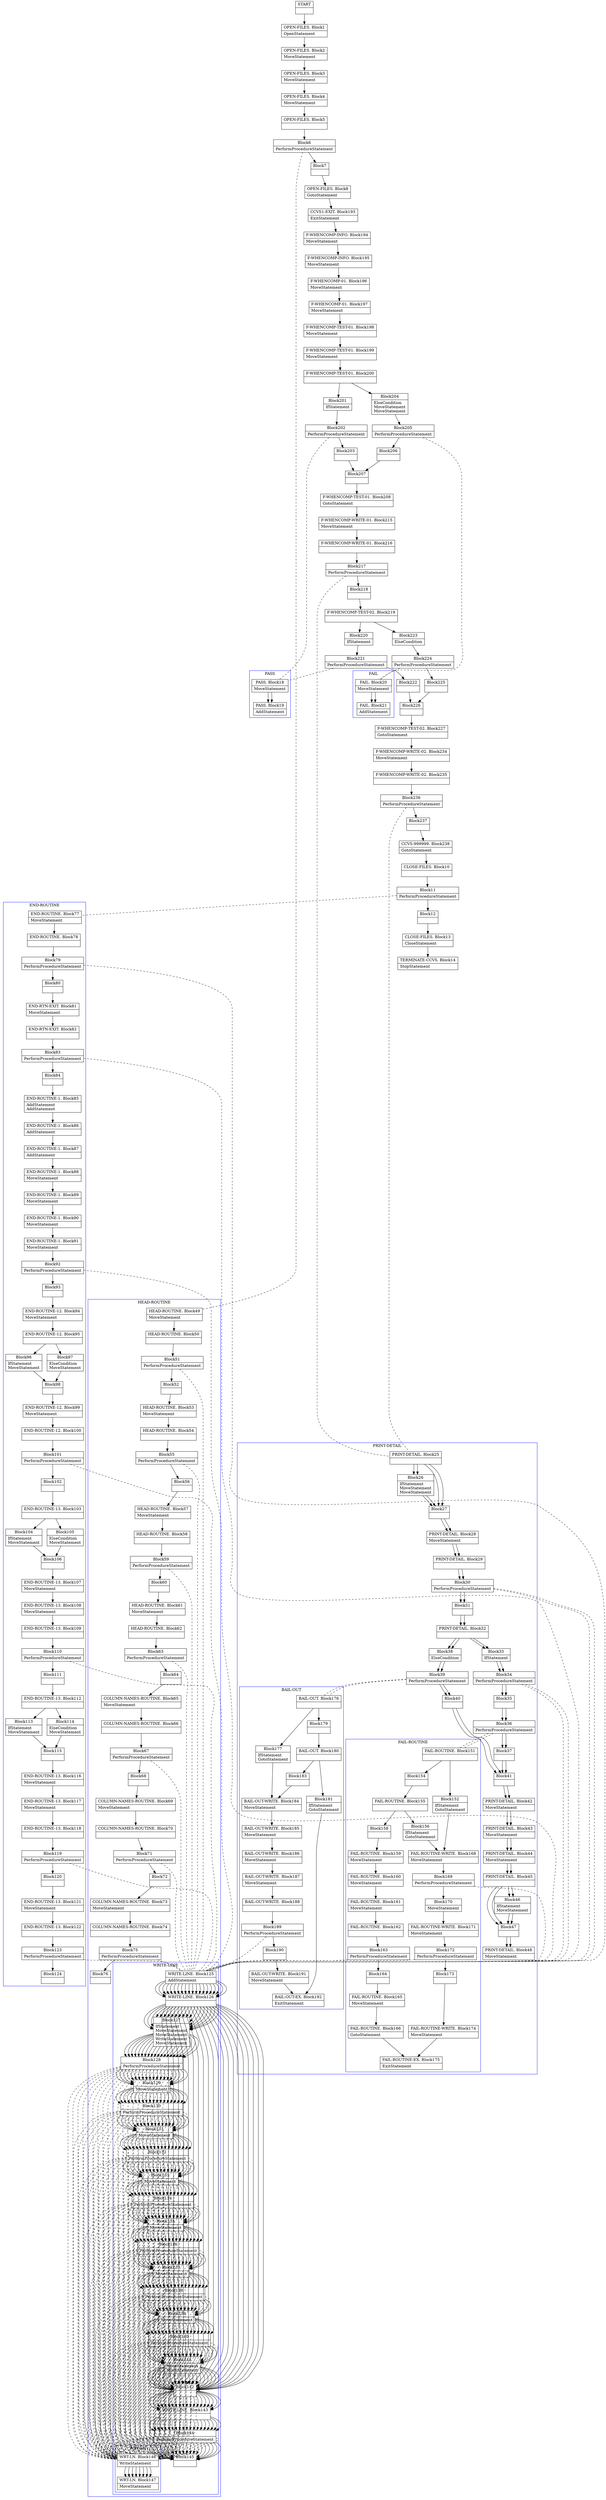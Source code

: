 digraph Cfg {
compound=true;
node [
shape = "record"
]

edge [
arrowtail = "empty"
]
Block0 [
label = "{START|}"
]
Block1 [
label = "{OPEN-FILES. Block1|OpenStatement\l}"
]
Block2 [
label = "{OPEN-FILES. Block2|MoveStatement\l}"
]
Block3 [
label = "{OPEN-FILES. Block3|MoveStatement\l}"
]
Block4 [
label = "{OPEN-FILES. Block4|MoveStatement\l}"
]
Block5 [
label = "{OPEN-FILES. Block5|}"
]
Block6 [
label = "{Block6|PerformProcedureStatement\l}"
]
subgraph cluster_1{
color = blue;
label = "HEAD-ROUTINE";
Block49 [
label = "{HEAD-ROUTINE. Block49|MoveStatement\l}"
]
Block50 [
label = "{HEAD-ROUTINE. Block50|}"
]
Block51 [
label = "{Block51|PerformProcedureStatement\l}"
]
subgraph cluster_7{
color = blue;
label = "WRITE-LINE";
Block125 [
label = "{WRITE-LINE. Block125|AddStatement\l}"
]
Block126 [
label = "{WRITE-LINE. Block126|}"
]
Block127 [
label = "{Block127|IfStatement\lMoveStatement\lMoveStatement\lWriteStatement\lMoveStatement\l}"
]
Block128 [
label = "{Block128|PerformProcedureStatement\l}"
]
subgraph cluster_21{
color = blue;
label = "WRT-LN";
Block146 [
label = "{WRT-LN. Block146|WriteStatement\l}"
]
Block147 [
label = "{WRT-LN. Block147|MoveStatement\l}"
]
Block146 -> Block147

}
Block128 -> Block146 [style=dashed, arrowhead=none]

Block129 [
label = "{Block129|MoveStatement\l}"
]
Block130 [
label = "{Block130|PerformProcedureStatement\l}"
]
subgraph cluster_22{
color = blue;
label = "WRT-LN";
Block146 [
label = "{WRT-LN. Block146|WriteStatement\l}"
]
Block147 [
label = "{WRT-LN. Block147|MoveStatement\l}"
]
Block146 -> Block147

}
Block130 -> Block146 [style=dashed, arrowhead=none]

Block131 [
label = "{Block131|MoveStatement\l}"
]
Block132 [
label = "{Block132|PerformProcedureStatement\l}"
]
subgraph cluster_23{
color = blue;
label = "WRT-LN";
Block146 [
label = "{WRT-LN. Block146|WriteStatement\l}"
]
Block147 [
label = "{WRT-LN. Block147|MoveStatement\l}"
]
Block146 -> Block147

}
Block132 -> Block146 [style=dashed, arrowhead=none]

Block133 [
label = "{Block133|MoveStatement\l}"
]
Block134 [
label = "{Block134|PerformProcedureStatement\l}"
]
subgraph cluster_24{
color = blue;
label = "WRT-LN";
Block146 [
label = "{WRT-LN. Block146|WriteStatement\l}"
]
Block147 [
label = "{WRT-LN. Block147|MoveStatement\l}"
]
Block146 -> Block147

}
Block134 -> Block146 [style=dashed, arrowhead=none]

Block135 [
label = "{Block135|MoveStatement\l}"
]
Block136 [
label = "{Block136|PerformProcedureStatement\l}"
]
subgraph cluster_25{
color = blue;
label = "WRT-LN";
Block146 [
label = "{WRT-LN. Block146|WriteStatement\l}"
]
Block147 [
label = "{WRT-LN. Block147|MoveStatement\l}"
]
Block146 -> Block147

}
Block136 -> Block146 [style=dashed, arrowhead=none]

Block137 [
label = "{Block137|MoveStatement\l}"
]
Block138 [
label = "{Block138|PerformProcedureStatement\l}"
]
subgraph cluster_26{
color = blue;
label = "WRT-LN";
Block146 [
label = "{WRT-LN. Block146|WriteStatement\l}"
]
Block147 [
label = "{WRT-LN. Block147|MoveStatement\l}"
]
Block146 -> Block147

}
Block138 -> Block146 [style=dashed, arrowhead=none]

Block139 [
label = "{Block139|MoveStatement\l}"
]
Block140 [
label = "{Block140|PerformProcedureStatement\l}"
]
subgraph cluster_27{
color = blue;
label = "WRT-LN";
Block146 [
label = "{WRT-LN. Block146|WriteStatement\l}"
]
Block147 [
label = "{WRT-LN. Block147|MoveStatement\l}"
]
Block146 -> Block147

}
Block140 -> Block146 [style=dashed, arrowhead=none]

Block141 [
label = "{Block141|MoveStatement\lMoveStatement\l}"
]
Block142 [
label = "{Block142|}"
]
Block143 [
label = "{WRITE-LINE. Block143|}"
]
Block144 [
label = "{Block144|PerformProcedureStatement\l}"
]
subgraph cluster_28{
color = blue;
label = "WRT-LN";
Block146 [
label = "{WRT-LN. Block146|WriteStatement\l}"
]
Block147 [
label = "{WRT-LN. Block147|MoveStatement\l}"
]
Block146 -> Block147

}
Block144 -> Block146 [style=dashed, arrowhead=none]

Block145 [
label = "{Block145|}"
]
Block125 -> Block126
Block126 -> Block127
Block126 -> Block142
Block127 -> Block128
Block128 -> Block129
Block129 -> Block130
Block130 -> Block131
Block131 -> Block132
Block132 -> Block133
Block133 -> Block134
Block134 -> Block135
Block135 -> Block136
Block136 -> Block137
Block137 -> Block138
Block138 -> Block139
Block139 -> Block140
Block140 -> Block141
Block141 -> Block142
Block142 -> Block143
Block143 -> Block144
Block144 -> Block145

}
Block51 -> Block125 [style=dashed, arrowhead=none]

Block52 [
label = "{Block52|}"
]
Block53 [
label = "{HEAD-ROUTINE. Block53|MoveStatement\l}"
]
Block54 [
label = "{HEAD-ROUTINE. Block54|}"
]
Block55 [
label = "{Block55|PerformProcedureStatement\l}"
]
subgraph cluster_8{
color = blue;
label = "WRITE-LINE";
Block125 [
label = "{WRITE-LINE. Block125|AddStatement\l}"
]
Block126 [
label = "{WRITE-LINE. Block126|}"
]
Block127 [
label = "{Block127|IfStatement\lMoveStatement\lMoveStatement\lWriteStatement\lMoveStatement\l}"
]
Block128 [
label = "{Block128|PerformProcedureStatement\l}"
]
Block128 -> Block146 [style=dashed, arrowhead=none]

Block129 [
label = "{Block129|MoveStatement\l}"
]
Block130 [
label = "{Block130|PerformProcedureStatement\l}"
]
Block130 -> Block146 [style=dashed, arrowhead=none]

Block131 [
label = "{Block131|MoveStatement\l}"
]
Block132 [
label = "{Block132|PerformProcedureStatement\l}"
]
Block132 -> Block146 [style=dashed, arrowhead=none]

Block133 [
label = "{Block133|MoveStatement\l}"
]
Block134 [
label = "{Block134|PerformProcedureStatement\l}"
]
Block134 -> Block146 [style=dashed, arrowhead=none]

Block135 [
label = "{Block135|MoveStatement\l}"
]
Block136 [
label = "{Block136|PerformProcedureStatement\l}"
]
Block136 -> Block146 [style=dashed, arrowhead=none]

Block137 [
label = "{Block137|MoveStatement\l}"
]
Block138 [
label = "{Block138|PerformProcedureStatement\l}"
]
Block138 -> Block146 [style=dashed, arrowhead=none]

Block139 [
label = "{Block139|MoveStatement\l}"
]
Block140 [
label = "{Block140|PerformProcedureStatement\l}"
]
Block140 -> Block146 [style=dashed, arrowhead=none]

Block141 [
label = "{Block141|MoveStatement\lMoveStatement\l}"
]
Block142 [
label = "{Block142|}"
]
Block143 [
label = "{WRITE-LINE. Block143|}"
]
Block144 [
label = "{Block144|PerformProcedureStatement\l}"
]
Block144 -> Block146 [style=dashed, arrowhead=none]

Block145 [
label = "{Block145|}"
]
Block125 -> Block126
Block126 -> Block127
Block126 -> Block142
Block127 -> Block128
Block128 -> Block129
Block129 -> Block130
Block130 -> Block131
Block131 -> Block132
Block132 -> Block133
Block133 -> Block134
Block134 -> Block135
Block135 -> Block136
Block136 -> Block137
Block137 -> Block138
Block138 -> Block139
Block139 -> Block140
Block140 -> Block141
Block141 -> Block142
Block142 -> Block143
Block143 -> Block144
Block144 -> Block145

}
Block55 -> Block125 [style=dashed, arrowhead=none]

Block56 [
label = "{Block56|}"
]
Block57 [
label = "{HEAD-ROUTINE. Block57|MoveStatement\l}"
]
Block58 [
label = "{HEAD-ROUTINE. Block58|}"
]
Block59 [
label = "{Block59|PerformProcedureStatement\l}"
]
subgraph cluster_9{
color = blue;
label = "WRITE-LINE";
Block125 [
label = "{WRITE-LINE. Block125|AddStatement\l}"
]
Block126 [
label = "{WRITE-LINE. Block126|}"
]
Block127 [
label = "{Block127|IfStatement\lMoveStatement\lMoveStatement\lWriteStatement\lMoveStatement\l}"
]
Block128 [
label = "{Block128|PerformProcedureStatement\l}"
]
Block128 -> Block146 [style=dashed, arrowhead=none]

Block129 [
label = "{Block129|MoveStatement\l}"
]
Block130 [
label = "{Block130|PerformProcedureStatement\l}"
]
Block130 -> Block146 [style=dashed, arrowhead=none]

Block131 [
label = "{Block131|MoveStatement\l}"
]
Block132 [
label = "{Block132|PerformProcedureStatement\l}"
]
Block132 -> Block146 [style=dashed, arrowhead=none]

Block133 [
label = "{Block133|MoveStatement\l}"
]
Block134 [
label = "{Block134|PerformProcedureStatement\l}"
]
Block134 -> Block146 [style=dashed, arrowhead=none]

Block135 [
label = "{Block135|MoveStatement\l}"
]
Block136 [
label = "{Block136|PerformProcedureStatement\l}"
]
Block136 -> Block146 [style=dashed, arrowhead=none]

Block137 [
label = "{Block137|MoveStatement\l}"
]
Block138 [
label = "{Block138|PerformProcedureStatement\l}"
]
Block138 -> Block146 [style=dashed, arrowhead=none]

Block139 [
label = "{Block139|MoveStatement\l}"
]
Block140 [
label = "{Block140|PerformProcedureStatement\l}"
]
Block140 -> Block146 [style=dashed, arrowhead=none]

Block141 [
label = "{Block141|MoveStatement\lMoveStatement\l}"
]
Block142 [
label = "{Block142|}"
]
Block143 [
label = "{WRITE-LINE. Block143|}"
]
Block144 [
label = "{Block144|PerformProcedureStatement\l}"
]
Block144 -> Block146 [style=dashed, arrowhead=none]

Block145 [
label = "{Block145|}"
]
Block125 -> Block126
Block126 -> Block127
Block126 -> Block142
Block127 -> Block128
Block128 -> Block129
Block129 -> Block130
Block130 -> Block131
Block131 -> Block132
Block132 -> Block133
Block133 -> Block134
Block134 -> Block135
Block135 -> Block136
Block136 -> Block137
Block137 -> Block138
Block138 -> Block139
Block139 -> Block140
Block140 -> Block141
Block141 -> Block142
Block142 -> Block143
Block143 -> Block144
Block144 -> Block145

}
Block59 -> Block125 [style=dashed, arrowhead=none]

Block60 [
label = "{Block60|}"
]
Block61 [
label = "{HEAD-ROUTINE. Block61|MoveStatement\l}"
]
Block62 [
label = "{HEAD-ROUTINE. Block62|}"
]
Block63 [
label = "{Block63|PerformProcedureStatement\l}"
]
subgraph cluster_10{
color = blue;
label = "WRITE-LINE";
Block125 [
label = "{WRITE-LINE. Block125|AddStatement\l}"
]
Block126 [
label = "{WRITE-LINE. Block126|}"
]
Block127 [
label = "{Block127|IfStatement\lMoveStatement\lMoveStatement\lWriteStatement\lMoveStatement\l}"
]
Block128 [
label = "{Block128|PerformProcedureStatement\l}"
]
Block128 -> Block146 [style=dashed, arrowhead=none]

Block129 [
label = "{Block129|MoveStatement\l}"
]
Block130 [
label = "{Block130|PerformProcedureStatement\l}"
]
Block130 -> Block146 [style=dashed, arrowhead=none]

Block131 [
label = "{Block131|MoveStatement\l}"
]
Block132 [
label = "{Block132|PerformProcedureStatement\l}"
]
Block132 -> Block146 [style=dashed, arrowhead=none]

Block133 [
label = "{Block133|MoveStatement\l}"
]
Block134 [
label = "{Block134|PerformProcedureStatement\l}"
]
Block134 -> Block146 [style=dashed, arrowhead=none]

Block135 [
label = "{Block135|MoveStatement\l}"
]
Block136 [
label = "{Block136|PerformProcedureStatement\l}"
]
Block136 -> Block146 [style=dashed, arrowhead=none]

Block137 [
label = "{Block137|MoveStatement\l}"
]
Block138 [
label = "{Block138|PerformProcedureStatement\l}"
]
Block138 -> Block146 [style=dashed, arrowhead=none]

Block139 [
label = "{Block139|MoveStatement\l}"
]
Block140 [
label = "{Block140|PerformProcedureStatement\l}"
]
Block140 -> Block146 [style=dashed, arrowhead=none]

Block141 [
label = "{Block141|MoveStatement\lMoveStatement\l}"
]
Block142 [
label = "{Block142|}"
]
Block143 [
label = "{WRITE-LINE. Block143|}"
]
Block144 [
label = "{Block144|PerformProcedureStatement\l}"
]
Block144 -> Block146 [style=dashed, arrowhead=none]

Block145 [
label = "{Block145|}"
]
Block125 -> Block126
Block126 -> Block127
Block126 -> Block142
Block127 -> Block128
Block128 -> Block129
Block129 -> Block130
Block130 -> Block131
Block131 -> Block132
Block132 -> Block133
Block133 -> Block134
Block134 -> Block135
Block135 -> Block136
Block136 -> Block137
Block137 -> Block138
Block138 -> Block139
Block139 -> Block140
Block140 -> Block141
Block141 -> Block142
Block142 -> Block143
Block143 -> Block144
Block144 -> Block145

}
Block63 -> Block125 [style=dashed, arrowhead=none]

Block64 [
label = "{Block64|}"
]
Block65 [
label = "{COLUMN-NAMES-ROUTINE. Block65|MoveStatement\l}"
]
Block66 [
label = "{COLUMN-NAMES-ROUTINE. Block66|}"
]
Block67 [
label = "{Block67|PerformProcedureStatement\l}"
]
subgraph cluster_11{
color = blue;
label = "WRITE-LINE";
Block125 [
label = "{WRITE-LINE. Block125|AddStatement\l}"
]
Block126 [
label = "{WRITE-LINE. Block126|}"
]
Block127 [
label = "{Block127|IfStatement\lMoveStatement\lMoveStatement\lWriteStatement\lMoveStatement\l}"
]
Block128 [
label = "{Block128|PerformProcedureStatement\l}"
]
Block128 -> Block146 [style=dashed, arrowhead=none]

Block129 [
label = "{Block129|MoveStatement\l}"
]
Block130 [
label = "{Block130|PerformProcedureStatement\l}"
]
Block130 -> Block146 [style=dashed, arrowhead=none]

Block131 [
label = "{Block131|MoveStatement\l}"
]
Block132 [
label = "{Block132|PerformProcedureStatement\l}"
]
Block132 -> Block146 [style=dashed, arrowhead=none]

Block133 [
label = "{Block133|MoveStatement\l}"
]
Block134 [
label = "{Block134|PerformProcedureStatement\l}"
]
Block134 -> Block146 [style=dashed, arrowhead=none]

Block135 [
label = "{Block135|MoveStatement\l}"
]
Block136 [
label = "{Block136|PerformProcedureStatement\l}"
]
Block136 -> Block146 [style=dashed, arrowhead=none]

Block137 [
label = "{Block137|MoveStatement\l}"
]
Block138 [
label = "{Block138|PerformProcedureStatement\l}"
]
Block138 -> Block146 [style=dashed, arrowhead=none]

Block139 [
label = "{Block139|MoveStatement\l}"
]
Block140 [
label = "{Block140|PerformProcedureStatement\l}"
]
Block140 -> Block146 [style=dashed, arrowhead=none]

Block141 [
label = "{Block141|MoveStatement\lMoveStatement\l}"
]
Block142 [
label = "{Block142|}"
]
Block143 [
label = "{WRITE-LINE. Block143|}"
]
Block144 [
label = "{Block144|PerformProcedureStatement\l}"
]
Block144 -> Block146 [style=dashed, arrowhead=none]

Block145 [
label = "{Block145|}"
]
Block125 -> Block126
Block126 -> Block127
Block126 -> Block142
Block127 -> Block128
Block128 -> Block129
Block129 -> Block130
Block130 -> Block131
Block131 -> Block132
Block132 -> Block133
Block133 -> Block134
Block134 -> Block135
Block135 -> Block136
Block136 -> Block137
Block137 -> Block138
Block138 -> Block139
Block139 -> Block140
Block140 -> Block141
Block141 -> Block142
Block142 -> Block143
Block143 -> Block144
Block144 -> Block145

}
Block67 -> Block125 [style=dashed, arrowhead=none]

Block68 [
label = "{Block68|}"
]
Block69 [
label = "{COLUMN-NAMES-ROUTINE. Block69|MoveStatement\l}"
]
Block70 [
label = "{COLUMN-NAMES-ROUTINE. Block70|}"
]
Block71 [
label = "{Block71|PerformProcedureStatement\l}"
]
subgraph cluster_12{
color = blue;
label = "WRITE-LINE";
Block125 [
label = "{WRITE-LINE. Block125|AddStatement\l}"
]
Block126 [
label = "{WRITE-LINE. Block126|}"
]
Block127 [
label = "{Block127|IfStatement\lMoveStatement\lMoveStatement\lWriteStatement\lMoveStatement\l}"
]
Block128 [
label = "{Block128|PerformProcedureStatement\l}"
]
Block128 -> Block146 [style=dashed, arrowhead=none]

Block129 [
label = "{Block129|MoveStatement\l}"
]
Block130 [
label = "{Block130|PerformProcedureStatement\l}"
]
Block130 -> Block146 [style=dashed, arrowhead=none]

Block131 [
label = "{Block131|MoveStatement\l}"
]
Block132 [
label = "{Block132|PerformProcedureStatement\l}"
]
Block132 -> Block146 [style=dashed, arrowhead=none]

Block133 [
label = "{Block133|MoveStatement\l}"
]
Block134 [
label = "{Block134|PerformProcedureStatement\l}"
]
Block134 -> Block146 [style=dashed, arrowhead=none]

Block135 [
label = "{Block135|MoveStatement\l}"
]
Block136 [
label = "{Block136|PerformProcedureStatement\l}"
]
Block136 -> Block146 [style=dashed, arrowhead=none]

Block137 [
label = "{Block137|MoveStatement\l}"
]
Block138 [
label = "{Block138|PerformProcedureStatement\l}"
]
Block138 -> Block146 [style=dashed, arrowhead=none]

Block139 [
label = "{Block139|MoveStatement\l}"
]
Block140 [
label = "{Block140|PerformProcedureStatement\l}"
]
Block140 -> Block146 [style=dashed, arrowhead=none]

Block141 [
label = "{Block141|MoveStatement\lMoveStatement\l}"
]
Block142 [
label = "{Block142|}"
]
Block143 [
label = "{WRITE-LINE. Block143|}"
]
Block144 [
label = "{Block144|PerformProcedureStatement\l}"
]
Block144 -> Block146 [style=dashed, arrowhead=none]

Block145 [
label = "{Block145|}"
]
Block125 -> Block126
Block126 -> Block127
Block126 -> Block142
Block127 -> Block128
Block128 -> Block129
Block129 -> Block130
Block130 -> Block131
Block131 -> Block132
Block132 -> Block133
Block133 -> Block134
Block134 -> Block135
Block135 -> Block136
Block136 -> Block137
Block137 -> Block138
Block138 -> Block139
Block139 -> Block140
Block140 -> Block141
Block141 -> Block142
Block142 -> Block143
Block143 -> Block144
Block144 -> Block145

}
Block71 -> Block125 [style=dashed, arrowhead=none]

Block72 [
label = "{Block72|}"
]
Block73 [
label = "{COLUMN-NAMES-ROUTINE. Block73|MoveStatement\l}"
]
Block74 [
label = "{COLUMN-NAMES-ROUTINE. Block74|}"
]
Block75 [
label = "{Block75|PerformProcedureStatement\l}"
]
subgraph cluster_13{
color = blue;
label = "WRITE-LINE";
Block125 [
label = "{WRITE-LINE. Block125|AddStatement\l}"
]
Block126 [
label = "{WRITE-LINE. Block126|}"
]
Block127 [
label = "{Block127|IfStatement\lMoveStatement\lMoveStatement\lWriteStatement\lMoveStatement\l}"
]
Block128 [
label = "{Block128|PerformProcedureStatement\l}"
]
Block128 -> Block146 [style=dashed, arrowhead=none]

Block129 [
label = "{Block129|MoveStatement\l}"
]
Block130 [
label = "{Block130|PerformProcedureStatement\l}"
]
Block130 -> Block146 [style=dashed, arrowhead=none]

Block131 [
label = "{Block131|MoveStatement\l}"
]
Block132 [
label = "{Block132|PerformProcedureStatement\l}"
]
Block132 -> Block146 [style=dashed, arrowhead=none]

Block133 [
label = "{Block133|MoveStatement\l}"
]
Block134 [
label = "{Block134|PerformProcedureStatement\l}"
]
Block134 -> Block146 [style=dashed, arrowhead=none]

Block135 [
label = "{Block135|MoveStatement\l}"
]
Block136 [
label = "{Block136|PerformProcedureStatement\l}"
]
Block136 -> Block146 [style=dashed, arrowhead=none]

Block137 [
label = "{Block137|MoveStatement\l}"
]
Block138 [
label = "{Block138|PerformProcedureStatement\l}"
]
Block138 -> Block146 [style=dashed, arrowhead=none]

Block139 [
label = "{Block139|MoveStatement\l}"
]
Block140 [
label = "{Block140|PerformProcedureStatement\l}"
]
Block140 -> Block146 [style=dashed, arrowhead=none]

Block141 [
label = "{Block141|MoveStatement\lMoveStatement\l}"
]
Block142 [
label = "{Block142|}"
]
Block143 [
label = "{WRITE-LINE. Block143|}"
]
Block144 [
label = "{Block144|PerformProcedureStatement\l}"
]
Block144 -> Block146 [style=dashed, arrowhead=none]

Block145 [
label = "{Block145|}"
]
Block125 -> Block126
Block126 -> Block127
Block126 -> Block142
Block127 -> Block128
Block128 -> Block129
Block129 -> Block130
Block130 -> Block131
Block131 -> Block132
Block132 -> Block133
Block133 -> Block134
Block134 -> Block135
Block135 -> Block136
Block136 -> Block137
Block137 -> Block138
Block138 -> Block139
Block139 -> Block140
Block140 -> Block141
Block141 -> Block142
Block142 -> Block143
Block143 -> Block144
Block144 -> Block145

}
Block75 -> Block125 [style=dashed, arrowhead=none]

Block76 [
label = "{Block76|}"
]
Block49 -> Block50
Block50 -> Block51
Block51 -> Block52
Block52 -> Block53
Block53 -> Block54
Block54 -> Block55
Block55 -> Block56
Block56 -> Block57
Block57 -> Block58
Block58 -> Block59
Block59 -> Block60
Block60 -> Block61
Block61 -> Block62
Block62 -> Block63
Block63 -> Block64
Block64 -> Block65
Block65 -> Block66
Block66 -> Block67
Block67 -> Block68
Block68 -> Block69
Block69 -> Block70
Block70 -> Block71
Block71 -> Block72
Block72 -> Block73
Block73 -> Block74
Block74 -> Block75
Block75 -> Block76

}
Block6 -> Block49 [style=dashed, arrowhead=none]

Block7 [
label = "{Block7|}"
]
Block8 [
label = "{OPEN-FILES. Block8|GotoStatement\l}"
]
Block193 [
label = "{CCVS1-EXIT. Block193|ExitStatement\l}"
]
Block194 [
label = "{F-WHENCOMP-INFO. Block194|MoveStatement\l}"
]
Block195 [
label = "{F-WHENCOMP-INFO. Block195|MoveStatement\l}"
]
Block196 [
label = "{F-WHENCOMP-01. Block196|MoveStatement\l}"
]
Block197 [
label = "{F-WHENCOMP-01. Block197|MoveStatement\l}"
]
Block198 [
label = "{F-WHENCOMP-TEST-01. Block198|MoveStatement\l}"
]
Block199 [
label = "{F-WHENCOMP-TEST-01. Block199|MoveStatement\l}"
]
Block200 [
label = "{F-WHENCOMP-TEST-01. Block200|}"
]
Block201 [
label = "{Block201|IfStatement\l}"
]
Block202 [
label = "{Block202|PerformProcedureStatement\l}"
]
subgraph cluster_34{
color = blue;
label = "PASS";
Block18 [
label = "{PASS. Block18|MoveStatement\l}"
]
Block19 [
label = "{PASS. Block19|AddStatement\l}"
]
Block18 -> Block19

}
Block202 -> Block18 [style=dashed, arrowhead=none]

Block203 [
label = "{Block203|}"
]
Block207 [
label = "{Block207|}"
]
Block208 [
label = "{F-WHENCOMP-TEST-01. Block208|GotoStatement\l}"
]
Block215 [
label = "{F-WHENCOMP-WRITE-01. Block215|MoveStatement\l}"
]
Block216 [
label = "{F-WHENCOMP-WRITE-01. Block216|}"
]
Block217 [
label = "{Block217|PerformProcedureStatement\l}"
]
subgraph cluster_37{
color = blue;
label = "PRINT-DETAIL";
Block25 [
label = "{PRINT-DETAIL. Block25|}"
]
Block26 [
label = "{Block26|IfStatement\lMoveStatement\lMoveStatement\l}"
]
Block27 [
label = "{Block27|}"
]
Block28 [
label = "{PRINT-DETAIL. Block28|MoveStatement\l}"
]
Block29 [
label = "{PRINT-DETAIL. Block29|}"
]
Block30 [
label = "{Block30|PerformProcedureStatement\l}"
]
subgraph cluster_3{
color = blue;
label = "WRITE-LINE";
Block125 [
label = "{WRITE-LINE. Block125|AddStatement\l}"
]
Block126 [
label = "{WRITE-LINE. Block126|}"
]
Block127 [
label = "{Block127|IfStatement\lMoveStatement\lMoveStatement\lWriteStatement\lMoveStatement\l}"
]
Block128 [
label = "{Block128|PerformProcedureStatement\l}"
]
Block128 -> Block146 [style=dashed, arrowhead=none]

Block129 [
label = "{Block129|MoveStatement\l}"
]
Block130 [
label = "{Block130|PerformProcedureStatement\l}"
]
Block130 -> Block146 [style=dashed, arrowhead=none]

Block131 [
label = "{Block131|MoveStatement\l}"
]
Block132 [
label = "{Block132|PerformProcedureStatement\l}"
]
Block132 -> Block146 [style=dashed, arrowhead=none]

Block133 [
label = "{Block133|MoveStatement\l}"
]
Block134 [
label = "{Block134|PerformProcedureStatement\l}"
]
Block134 -> Block146 [style=dashed, arrowhead=none]

Block135 [
label = "{Block135|MoveStatement\l}"
]
Block136 [
label = "{Block136|PerformProcedureStatement\l}"
]
Block136 -> Block146 [style=dashed, arrowhead=none]

Block137 [
label = "{Block137|MoveStatement\l}"
]
Block138 [
label = "{Block138|PerformProcedureStatement\l}"
]
Block138 -> Block146 [style=dashed, arrowhead=none]

Block139 [
label = "{Block139|MoveStatement\l}"
]
Block140 [
label = "{Block140|PerformProcedureStatement\l}"
]
Block140 -> Block146 [style=dashed, arrowhead=none]

Block141 [
label = "{Block141|MoveStatement\lMoveStatement\l}"
]
Block142 [
label = "{Block142|}"
]
Block143 [
label = "{WRITE-LINE. Block143|}"
]
Block144 [
label = "{Block144|PerformProcedureStatement\l}"
]
Block144 -> Block146 [style=dashed, arrowhead=none]

Block145 [
label = "{Block145|}"
]
Block125 -> Block126
Block126 -> Block127
Block126 -> Block142
Block127 -> Block128
Block128 -> Block129
Block129 -> Block130
Block130 -> Block131
Block131 -> Block132
Block132 -> Block133
Block133 -> Block134
Block134 -> Block135
Block135 -> Block136
Block136 -> Block137
Block137 -> Block138
Block138 -> Block139
Block139 -> Block140
Block140 -> Block141
Block141 -> Block142
Block142 -> Block143
Block143 -> Block144
Block144 -> Block145

}
Block30 -> Block125 [style=dashed, arrowhead=none]

Block31 [
label = "{Block31|}"
]
Block32 [
label = "{PRINT-DETAIL. Block32|}"
]
Block33 [
label = "{Block33|IfStatement\l}"
]
Block34 [
label = "{Block34|PerformProcedureStatement\l}"
]
subgraph cluster_4{
color = blue;
label = "WRITE-LINE";
Block125 [
label = "{WRITE-LINE. Block125|AddStatement\l}"
]
Block126 [
label = "{WRITE-LINE. Block126|}"
]
Block127 [
label = "{Block127|IfStatement\lMoveStatement\lMoveStatement\lWriteStatement\lMoveStatement\l}"
]
Block128 [
label = "{Block128|PerformProcedureStatement\l}"
]
Block128 -> Block146 [style=dashed, arrowhead=none]

Block129 [
label = "{Block129|MoveStatement\l}"
]
Block130 [
label = "{Block130|PerformProcedureStatement\l}"
]
Block130 -> Block146 [style=dashed, arrowhead=none]

Block131 [
label = "{Block131|MoveStatement\l}"
]
Block132 [
label = "{Block132|PerformProcedureStatement\l}"
]
Block132 -> Block146 [style=dashed, arrowhead=none]

Block133 [
label = "{Block133|MoveStatement\l}"
]
Block134 [
label = "{Block134|PerformProcedureStatement\l}"
]
Block134 -> Block146 [style=dashed, arrowhead=none]

Block135 [
label = "{Block135|MoveStatement\l}"
]
Block136 [
label = "{Block136|PerformProcedureStatement\l}"
]
Block136 -> Block146 [style=dashed, arrowhead=none]

Block137 [
label = "{Block137|MoveStatement\l}"
]
Block138 [
label = "{Block138|PerformProcedureStatement\l}"
]
Block138 -> Block146 [style=dashed, arrowhead=none]

Block139 [
label = "{Block139|MoveStatement\l}"
]
Block140 [
label = "{Block140|PerformProcedureStatement\l}"
]
Block140 -> Block146 [style=dashed, arrowhead=none]

Block141 [
label = "{Block141|MoveStatement\lMoveStatement\l}"
]
Block142 [
label = "{Block142|}"
]
Block143 [
label = "{WRITE-LINE. Block143|}"
]
Block144 [
label = "{Block144|PerformProcedureStatement\l}"
]
Block144 -> Block146 [style=dashed, arrowhead=none]

Block145 [
label = "{Block145|}"
]
Block125 -> Block126
Block126 -> Block127
Block126 -> Block142
Block127 -> Block128
Block128 -> Block129
Block129 -> Block130
Block130 -> Block131
Block131 -> Block132
Block132 -> Block133
Block133 -> Block134
Block134 -> Block135
Block135 -> Block136
Block136 -> Block137
Block137 -> Block138
Block138 -> Block139
Block139 -> Block140
Block140 -> Block141
Block141 -> Block142
Block142 -> Block143
Block143 -> Block144
Block144 -> Block145

}
Block34 -> Block125 [style=dashed, arrowhead=none]

Block35 [
label = "{Block35|}"
]
Block36 [
label = "{Block36|PerformProcedureStatement\l}"
]
subgraph cluster_5{
color = blue;
label = "FAIL-ROUTINE";
Block151 [
label = "{FAIL-ROUTINE. Block151|}"
]
Block152 [
label = "{Block152|IfStatement\lGotoStatement\l}"
]
Block168 [
label = "{FAIL-ROUTINE-WRITE. Block168|MoveStatement\l}"
]
Block169 [
label = "{Block169|PerformProcedureStatement\l}"
]
subgraph cluster_31{
color = blue;
label = "WRITE-LINE";
Block125 [
label = "{WRITE-LINE. Block125|AddStatement\l}"
]
Block126 [
label = "{WRITE-LINE. Block126|}"
]
Block127 [
label = "{Block127|IfStatement\lMoveStatement\lMoveStatement\lWriteStatement\lMoveStatement\l}"
]
Block128 [
label = "{Block128|PerformProcedureStatement\l}"
]
Block128 -> Block146 [style=dashed, arrowhead=none]

Block129 [
label = "{Block129|MoveStatement\l}"
]
Block130 [
label = "{Block130|PerformProcedureStatement\l}"
]
Block130 -> Block146 [style=dashed, arrowhead=none]

Block131 [
label = "{Block131|MoveStatement\l}"
]
Block132 [
label = "{Block132|PerformProcedureStatement\l}"
]
Block132 -> Block146 [style=dashed, arrowhead=none]

Block133 [
label = "{Block133|MoveStatement\l}"
]
Block134 [
label = "{Block134|PerformProcedureStatement\l}"
]
Block134 -> Block146 [style=dashed, arrowhead=none]

Block135 [
label = "{Block135|MoveStatement\l}"
]
Block136 [
label = "{Block136|PerformProcedureStatement\l}"
]
Block136 -> Block146 [style=dashed, arrowhead=none]

Block137 [
label = "{Block137|MoveStatement\l}"
]
Block138 [
label = "{Block138|PerformProcedureStatement\l}"
]
Block138 -> Block146 [style=dashed, arrowhead=none]

Block139 [
label = "{Block139|MoveStatement\l}"
]
Block140 [
label = "{Block140|PerformProcedureStatement\l}"
]
Block140 -> Block146 [style=dashed, arrowhead=none]

Block141 [
label = "{Block141|MoveStatement\lMoveStatement\l}"
]
Block142 [
label = "{Block142|}"
]
Block143 [
label = "{WRITE-LINE. Block143|}"
]
Block144 [
label = "{Block144|PerformProcedureStatement\l}"
]
Block144 -> Block146 [style=dashed, arrowhead=none]

Block145 [
label = "{Block145|}"
]
Block125 -> Block126
Block126 -> Block127
Block126 -> Block142
Block127 -> Block128
Block128 -> Block129
Block129 -> Block130
Block130 -> Block131
Block131 -> Block132
Block132 -> Block133
Block133 -> Block134
Block134 -> Block135
Block135 -> Block136
Block136 -> Block137
Block137 -> Block138
Block138 -> Block139
Block139 -> Block140
Block140 -> Block141
Block141 -> Block142
Block142 -> Block143
Block143 -> Block144
Block144 -> Block145

}
Block169 -> Block125 [style=dashed, arrowhead=none]

Block170 [
label = "{Block170|MoveStatement\l}"
]
Block171 [
label = "{FAIL-ROUTINE-WRITE. Block171|MoveStatement\l}"
]
Block172 [
label = "{Block172|PerformProcedureStatement\l}"
]
subgraph cluster_32{
color = blue;
label = "WRITE-LINE";
Block125 [
label = "{WRITE-LINE. Block125|AddStatement\l}"
]
Block126 [
label = "{WRITE-LINE. Block126|}"
]
Block127 [
label = "{Block127|IfStatement\lMoveStatement\lMoveStatement\lWriteStatement\lMoveStatement\l}"
]
Block128 [
label = "{Block128|PerformProcedureStatement\l}"
]
Block128 -> Block146 [style=dashed, arrowhead=none]

Block129 [
label = "{Block129|MoveStatement\l}"
]
Block130 [
label = "{Block130|PerformProcedureStatement\l}"
]
Block130 -> Block146 [style=dashed, arrowhead=none]

Block131 [
label = "{Block131|MoveStatement\l}"
]
Block132 [
label = "{Block132|PerformProcedureStatement\l}"
]
Block132 -> Block146 [style=dashed, arrowhead=none]

Block133 [
label = "{Block133|MoveStatement\l}"
]
Block134 [
label = "{Block134|PerformProcedureStatement\l}"
]
Block134 -> Block146 [style=dashed, arrowhead=none]

Block135 [
label = "{Block135|MoveStatement\l}"
]
Block136 [
label = "{Block136|PerformProcedureStatement\l}"
]
Block136 -> Block146 [style=dashed, arrowhead=none]

Block137 [
label = "{Block137|MoveStatement\l}"
]
Block138 [
label = "{Block138|PerformProcedureStatement\l}"
]
Block138 -> Block146 [style=dashed, arrowhead=none]

Block139 [
label = "{Block139|MoveStatement\l}"
]
Block140 [
label = "{Block140|PerformProcedureStatement\l}"
]
Block140 -> Block146 [style=dashed, arrowhead=none]

Block141 [
label = "{Block141|MoveStatement\lMoveStatement\l}"
]
Block142 [
label = "{Block142|}"
]
Block143 [
label = "{WRITE-LINE. Block143|}"
]
Block144 [
label = "{Block144|PerformProcedureStatement\l}"
]
Block144 -> Block146 [style=dashed, arrowhead=none]

Block145 [
label = "{Block145|}"
]
Block125 -> Block126
Block126 -> Block127
Block126 -> Block142
Block127 -> Block128
Block128 -> Block129
Block129 -> Block130
Block130 -> Block131
Block131 -> Block132
Block132 -> Block133
Block133 -> Block134
Block134 -> Block135
Block135 -> Block136
Block136 -> Block137
Block137 -> Block138
Block138 -> Block139
Block139 -> Block140
Block140 -> Block141
Block141 -> Block142
Block142 -> Block143
Block143 -> Block144
Block144 -> Block145

}
Block172 -> Block125 [style=dashed, arrowhead=none]

Block173 [
label = "{Block173|}"
]
Block174 [
label = "{FAIL-ROUTINE-WRITE. Block174|MoveStatement\l}"
]
Block175 [
label = "{FAIL-ROUTINE-EX. Block175|ExitStatement\l}"
]
Block154 [
label = "{Block154|}"
]
Block155 [
label = "{FAIL-ROUTINE. Block155|}"
]
Block156 [
label = "{Block156|IfStatement\lGotoStatement\l}"
]
Block158 [
label = "{Block158|}"
]
Block159 [
label = "{FAIL-ROUTINE. Block159|MoveStatement\l}"
]
Block160 [
label = "{FAIL-ROUTINE. Block160|MoveStatement\l}"
]
Block161 [
label = "{FAIL-ROUTINE. Block161|MoveStatement\l}"
]
Block162 [
label = "{FAIL-ROUTINE. Block162|}"
]
Block163 [
label = "{Block163|PerformProcedureStatement\l}"
]
subgraph cluster_30{
color = blue;
label = "WRITE-LINE";
Block125 [
label = "{WRITE-LINE. Block125|AddStatement\l}"
]
Block126 [
label = "{WRITE-LINE. Block126|}"
]
Block127 [
label = "{Block127|IfStatement\lMoveStatement\lMoveStatement\lWriteStatement\lMoveStatement\l}"
]
Block128 [
label = "{Block128|PerformProcedureStatement\l}"
]
Block128 -> Block146 [style=dashed, arrowhead=none]

Block129 [
label = "{Block129|MoveStatement\l}"
]
Block130 [
label = "{Block130|PerformProcedureStatement\l}"
]
Block130 -> Block146 [style=dashed, arrowhead=none]

Block131 [
label = "{Block131|MoveStatement\l}"
]
Block132 [
label = "{Block132|PerformProcedureStatement\l}"
]
Block132 -> Block146 [style=dashed, arrowhead=none]

Block133 [
label = "{Block133|MoveStatement\l}"
]
Block134 [
label = "{Block134|PerformProcedureStatement\l}"
]
Block134 -> Block146 [style=dashed, arrowhead=none]

Block135 [
label = "{Block135|MoveStatement\l}"
]
Block136 [
label = "{Block136|PerformProcedureStatement\l}"
]
Block136 -> Block146 [style=dashed, arrowhead=none]

Block137 [
label = "{Block137|MoveStatement\l}"
]
Block138 [
label = "{Block138|PerformProcedureStatement\l}"
]
Block138 -> Block146 [style=dashed, arrowhead=none]

Block139 [
label = "{Block139|MoveStatement\l}"
]
Block140 [
label = "{Block140|PerformProcedureStatement\l}"
]
Block140 -> Block146 [style=dashed, arrowhead=none]

Block141 [
label = "{Block141|MoveStatement\lMoveStatement\l}"
]
Block142 [
label = "{Block142|}"
]
Block143 [
label = "{WRITE-LINE. Block143|}"
]
Block144 [
label = "{Block144|PerformProcedureStatement\l}"
]
Block144 -> Block146 [style=dashed, arrowhead=none]

Block145 [
label = "{Block145|}"
]
Block125 -> Block126
Block126 -> Block127
Block126 -> Block142
Block127 -> Block128
Block128 -> Block129
Block129 -> Block130
Block130 -> Block131
Block131 -> Block132
Block132 -> Block133
Block133 -> Block134
Block134 -> Block135
Block135 -> Block136
Block136 -> Block137
Block137 -> Block138
Block138 -> Block139
Block139 -> Block140
Block140 -> Block141
Block141 -> Block142
Block142 -> Block143
Block143 -> Block144
Block144 -> Block145

}
Block163 -> Block125 [style=dashed, arrowhead=none]

Block164 [
label = "{Block164|}"
]
Block165 [
label = "{FAIL-ROUTINE. Block165|MoveStatement\l}"
]
Block166 [
label = "{FAIL-ROUTINE. Block166|GotoStatement\l}"
]
Block151 -> Block152
Block151 -> Block154
Block152 -> Block168
Block168 -> Block169
Block169 -> Block170
Block170 -> Block171
Block171 -> Block172
Block172 -> Block173
Block173 -> Block174
Block174 -> Block175
Block154 -> Block155
Block155 -> Block156
Block155 -> Block158
Block156 -> Block168
Block158 -> Block159
Block159 -> Block160
Block160 -> Block161
Block161 -> Block162
Block162 -> Block163
Block163 -> Block164
Block164 -> Block165
Block165 -> Block166
Block166 -> Block175

}
Block36 -> Block151 [style=dashed, arrowhead=none]

Block37 [
label = "{Block37|}"
]
Block41 [
label = "{Block41|}"
]
Block42 [
label = "{PRINT-DETAIL. Block42|MoveStatement\l}"
]
Block43 [
label = "{PRINT-DETAIL. Block43|MoveStatement\l}"
]
Block44 [
label = "{PRINT-DETAIL. Block44|MoveStatement\l}"
]
Block45 [
label = "{PRINT-DETAIL. Block45|}"
]
Block46 [
label = "{Block46|IfStatement\lMoveStatement\l}"
]
Block47 [
label = "{Block47|}"
]
Block48 [
label = "{PRINT-DETAIL. Block48|MoveStatement\l}"
]
Block38 [
label = "{Block38|ElseCondition\l}"
]
Block39 [
label = "{Block39|PerformProcedureStatement\l}"
]
subgraph cluster_6{
color = blue;
label = "BAIL-OUT";
Block176 [
label = "{BAIL-OUT. Block176|}"
]
Block177 [
label = "{Block177|IfStatement\lGotoStatement\l}"
]
Block184 [
label = "{BAIL-OUT-WRITE. Block184|MoveStatement\l}"
]
Block185 [
label = "{BAIL-OUT-WRITE. Block185|MoveStatement\l}"
]
Block186 [
label = "{BAIL-OUT-WRITE. Block186|MoveStatement\l}"
]
Block187 [
label = "{BAIL-OUT-WRITE. Block187|MoveStatement\l}"
]
Block188 [
label = "{BAIL-OUT-WRITE. Block188|}"
]
Block189 [
label = "{Block189|PerformProcedureStatement\l}"
]
subgraph cluster_33{
color = blue;
label = "WRITE-LINE";
Block125 [
label = "{WRITE-LINE. Block125|AddStatement\l}"
]
Block126 [
label = "{WRITE-LINE. Block126|}"
]
Block127 [
label = "{Block127|IfStatement\lMoveStatement\lMoveStatement\lWriteStatement\lMoveStatement\l}"
]
Block128 [
label = "{Block128|PerformProcedureStatement\l}"
]
Block128 -> Block146 [style=dashed, arrowhead=none]

Block129 [
label = "{Block129|MoveStatement\l}"
]
Block130 [
label = "{Block130|PerformProcedureStatement\l}"
]
Block130 -> Block146 [style=dashed, arrowhead=none]

Block131 [
label = "{Block131|MoveStatement\l}"
]
Block132 [
label = "{Block132|PerformProcedureStatement\l}"
]
Block132 -> Block146 [style=dashed, arrowhead=none]

Block133 [
label = "{Block133|MoveStatement\l}"
]
Block134 [
label = "{Block134|PerformProcedureStatement\l}"
]
Block134 -> Block146 [style=dashed, arrowhead=none]

Block135 [
label = "{Block135|MoveStatement\l}"
]
Block136 [
label = "{Block136|PerformProcedureStatement\l}"
]
Block136 -> Block146 [style=dashed, arrowhead=none]

Block137 [
label = "{Block137|MoveStatement\l}"
]
Block138 [
label = "{Block138|PerformProcedureStatement\l}"
]
Block138 -> Block146 [style=dashed, arrowhead=none]

Block139 [
label = "{Block139|MoveStatement\l}"
]
Block140 [
label = "{Block140|PerformProcedureStatement\l}"
]
Block140 -> Block146 [style=dashed, arrowhead=none]

Block141 [
label = "{Block141|MoveStatement\lMoveStatement\l}"
]
Block142 [
label = "{Block142|}"
]
Block143 [
label = "{WRITE-LINE. Block143|}"
]
Block144 [
label = "{Block144|PerformProcedureStatement\l}"
]
Block144 -> Block146 [style=dashed, arrowhead=none]

Block145 [
label = "{Block145|}"
]
Block125 -> Block126
Block126 -> Block127
Block126 -> Block142
Block127 -> Block128
Block128 -> Block129
Block129 -> Block130
Block130 -> Block131
Block131 -> Block132
Block132 -> Block133
Block133 -> Block134
Block134 -> Block135
Block135 -> Block136
Block136 -> Block137
Block137 -> Block138
Block138 -> Block139
Block139 -> Block140
Block140 -> Block141
Block141 -> Block142
Block142 -> Block143
Block143 -> Block144
Block144 -> Block145

}
Block189 -> Block125 [style=dashed, arrowhead=none]

Block190 [
label = "{Block190|}"
]
Block191 [
label = "{BAIL-OUT-WRITE. Block191|MoveStatement\l}"
]
Block192 [
label = "{BAIL-OUT-EX. Block192|ExitStatement\l}"
]
Block179 [
label = "{Block179|}"
]
Block180 [
label = "{BAIL-OUT. Block180|}"
]
Block181 [
label = "{Block181|IfStatement\lGotoStatement\l}"
]
Block183 [
label = "{Block183|}"
]
Block176 -> Block177
Block176 -> Block179
Block177 -> Block184
Block184 -> Block185
Block185 -> Block186
Block186 -> Block187
Block187 -> Block188
Block188 -> Block189
Block189 -> Block190
Block190 -> Block191
Block191 -> Block192
Block179 -> Block180
Block180 -> Block181
Block180 -> Block183
Block181 -> Block192
Block183 -> Block184

}
Block39 -> Block176 [style=dashed, arrowhead=none]

Block40 [
label = "{Block40|}"
]
Block25 -> Block26
Block25 -> Block27
Block26 -> Block27
Block27 -> Block28
Block28 -> Block29
Block29 -> Block30
Block30 -> Block31
Block31 -> Block32
Block32 -> Block33
Block32 -> Block38
Block33 -> Block34
Block34 -> Block35
Block35 -> Block36
Block36 -> Block37
Block37 -> Block41
Block41 -> Block42
Block42 -> Block43
Block43 -> Block44
Block44 -> Block45
Block45 -> Block46
Block45 -> Block47
Block46 -> Block47
Block47 -> Block48
Block38 -> Block39
Block39 -> Block40
Block40 -> Block41

}
Block217 -> Block25 [style=dashed, arrowhead=none]

Block218 [
label = "{Block218|}"
]
Block219 [
label = "{F-WHENCOMP-TEST-02. Block219|}"
]
Block220 [
label = "{Block220|IfStatement\l}"
]
Block221 [
label = "{Block221|PerformProcedureStatement\l}"
]
subgraph cluster_38{
color = blue;
label = "PASS";
Block18 [
label = "{PASS. Block18|MoveStatement\l}"
]
Block19 [
label = "{PASS. Block19|AddStatement\l}"
]
Block18 -> Block19

}
Block221 -> Block18 [style=dashed, arrowhead=none]

Block222 [
label = "{Block222|}"
]
Block226 [
label = "{Block226|}"
]
Block227 [
label = "{F-WHENCOMP-TEST-02. Block227|GotoStatement\l}"
]
Block234 [
label = "{F-WHENCOMP-WRITE-02. Block234|MoveStatement\l}"
]
Block235 [
label = "{F-WHENCOMP-WRITE-02. Block235|}"
]
Block236 [
label = "{Block236|PerformProcedureStatement\l}"
]
subgraph cluster_41{
color = blue;
label = "PRINT-DETAIL";
Block25 [
label = "{PRINT-DETAIL. Block25|}"
]
Block26 [
label = "{Block26|IfStatement\lMoveStatement\lMoveStatement\l}"
]
Block27 [
label = "{Block27|}"
]
Block28 [
label = "{PRINT-DETAIL. Block28|MoveStatement\l}"
]
Block29 [
label = "{PRINT-DETAIL. Block29|}"
]
Block30 [
label = "{Block30|PerformProcedureStatement\l}"
]
Block30 -> Block125 [style=dashed, arrowhead=none]

Block31 [
label = "{Block31|}"
]
Block32 [
label = "{PRINT-DETAIL. Block32|}"
]
Block33 [
label = "{Block33|IfStatement\l}"
]
Block34 [
label = "{Block34|PerformProcedureStatement\l}"
]
Block34 -> Block125 [style=dashed, arrowhead=none]

Block35 [
label = "{Block35|}"
]
Block36 [
label = "{Block36|PerformProcedureStatement\l}"
]
Block36 -> Block151 [style=dashed, arrowhead=none]

Block37 [
label = "{Block37|}"
]
Block41 [
label = "{Block41|}"
]
Block42 [
label = "{PRINT-DETAIL. Block42|MoveStatement\l}"
]
Block43 [
label = "{PRINT-DETAIL. Block43|MoveStatement\l}"
]
Block44 [
label = "{PRINT-DETAIL. Block44|MoveStatement\l}"
]
Block45 [
label = "{PRINT-DETAIL. Block45|}"
]
Block46 [
label = "{Block46|IfStatement\lMoveStatement\l}"
]
Block47 [
label = "{Block47|}"
]
Block48 [
label = "{PRINT-DETAIL. Block48|MoveStatement\l}"
]
Block38 [
label = "{Block38|ElseCondition\l}"
]
Block39 [
label = "{Block39|PerformProcedureStatement\l}"
]
Block39 -> Block176 [style=dashed, arrowhead=none]

Block40 [
label = "{Block40|}"
]
Block25 -> Block26
Block25 -> Block27
Block26 -> Block27
Block27 -> Block28
Block28 -> Block29
Block29 -> Block30
Block30 -> Block31
Block31 -> Block32
Block32 -> Block33
Block32 -> Block38
Block33 -> Block34
Block34 -> Block35
Block35 -> Block36
Block36 -> Block37
Block37 -> Block41
Block41 -> Block42
Block42 -> Block43
Block43 -> Block44
Block44 -> Block45
Block45 -> Block46
Block45 -> Block47
Block46 -> Block47
Block47 -> Block48
Block38 -> Block39
Block39 -> Block40
Block40 -> Block41

}
Block236 -> Block25 [style=dashed, arrowhead=none]

Block237 [
label = "{Block237|}"
]
Block238 [
label = "{CCVS-999999. Block238|GotoStatement\l}"
]
Block10 [
label = "{CLOSE-FILES. Block10|}"
]
Block11 [
label = "{Block11|PerformProcedureStatement\l}"
]
subgraph cluster_2{
color = blue;
label = "END-ROUTINE";
Block77 [
label = "{END-ROUTINE. Block77|MoveStatement\l}"
]
Block78 [
label = "{END-ROUTINE. Block78|}"
]
Block79 [
label = "{Block79|PerformProcedureStatement\l}"
]
subgraph cluster_14{
color = blue;
label = "WRITE-LINE";
Block125 [
label = "{WRITE-LINE. Block125|AddStatement\l}"
]
Block126 [
label = "{WRITE-LINE. Block126|}"
]
Block127 [
label = "{Block127|IfStatement\lMoveStatement\lMoveStatement\lWriteStatement\lMoveStatement\l}"
]
Block128 [
label = "{Block128|PerformProcedureStatement\l}"
]
Block128 -> Block146 [style=dashed, arrowhead=none]

Block129 [
label = "{Block129|MoveStatement\l}"
]
Block130 [
label = "{Block130|PerformProcedureStatement\l}"
]
Block130 -> Block146 [style=dashed, arrowhead=none]

Block131 [
label = "{Block131|MoveStatement\l}"
]
Block132 [
label = "{Block132|PerformProcedureStatement\l}"
]
Block132 -> Block146 [style=dashed, arrowhead=none]

Block133 [
label = "{Block133|MoveStatement\l}"
]
Block134 [
label = "{Block134|PerformProcedureStatement\l}"
]
Block134 -> Block146 [style=dashed, arrowhead=none]

Block135 [
label = "{Block135|MoveStatement\l}"
]
Block136 [
label = "{Block136|PerformProcedureStatement\l}"
]
Block136 -> Block146 [style=dashed, arrowhead=none]

Block137 [
label = "{Block137|MoveStatement\l}"
]
Block138 [
label = "{Block138|PerformProcedureStatement\l}"
]
Block138 -> Block146 [style=dashed, arrowhead=none]

Block139 [
label = "{Block139|MoveStatement\l}"
]
Block140 [
label = "{Block140|PerformProcedureStatement\l}"
]
Block140 -> Block146 [style=dashed, arrowhead=none]

Block141 [
label = "{Block141|MoveStatement\lMoveStatement\l}"
]
Block142 [
label = "{Block142|}"
]
Block143 [
label = "{WRITE-LINE. Block143|}"
]
Block144 [
label = "{Block144|PerformProcedureStatement\l}"
]
Block144 -> Block146 [style=dashed, arrowhead=none]

Block145 [
label = "{Block145|}"
]
Block125 -> Block126
Block126 -> Block127
Block126 -> Block142
Block127 -> Block128
Block128 -> Block129
Block129 -> Block130
Block130 -> Block131
Block131 -> Block132
Block132 -> Block133
Block133 -> Block134
Block134 -> Block135
Block135 -> Block136
Block136 -> Block137
Block137 -> Block138
Block138 -> Block139
Block139 -> Block140
Block140 -> Block141
Block141 -> Block142
Block142 -> Block143
Block143 -> Block144
Block144 -> Block145

}
Block79 -> Block125 [style=dashed, arrowhead=none]

Block80 [
label = "{Block80|}"
]
Block81 [
label = "{END-RTN-EXIT. Block81|MoveStatement\l}"
]
Block82 [
label = "{END-RTN-EXIT. Block82|}"
]
Block83 [
label = "{Block83|PerformProcedureStatement\l}"
]
subgraph cluster_15{
color = blue;
label = "WRITE-LINE";
Block125 [
label = "{WRITE-LINE. Block125|AddStatement\l}"
]
Block126 [
label = "{WRITE-LINE. Block126|}"
]
Block127 [
label = "{Block127|IfStatement\lMoveStatement\lMoveStatement\lWriteStatement\lMoveStatement\l}"
]
Block128 [
label = "{Block128|PerformProcedureStatement\l}"
]
Block128 -> Block146 [style=dashed, arrowhead=none]

Block129 [
label = "{Block129|MoveStatement\l}"
]
Block130 [
label = "{Block130|PerformProcedureStatement\l}"
]
Block130 -> Block146 [style=dashed, arrowhead=none]

Block131 [
label = "{Block131|MoveStatement\l}"
]
Block132 [
label = "{Block132|PerformProcedureStatement\l}"
]
Block132 -> Block146 [style=dashed, arrowhead=none]

Block133 [
label = "{Block133|MoveStatement\l}"
]
Block134 [
label = "{Block134|PerformProcedureStatement\l}"
]
Block134 -> Block146 [style=dashed, arrowhead=none]

Block135 [
label = "{Block135|MoveStatement\l}"
]
Block136 [
label = "{Block136|PerformProcedureStatement\l}"
]
Block136 -> Block146 [style=dashed, arrowhead=none]

Block137 [
label = "{Block137|MoveStatement\l}"
]
Block138 [
label = "{Block138|PerformProcedureStatement\l}"
]
Block138 -> Block146 [style=dashed, arrowhead=none]

Block139 [
label = "{Block139|MoveStatement\l}"
]
Block140 [
label = "{Block140|PerformProcedureStatement\l}"
]
Block140 -> Block146 [style=dashed, arrowhead=none]

Block141 [
label = "{Block141|MoveStatement\lMoveStatement\l}"
]
Block142 [
label = "{Block142|}"
]
Block143 [
label = "{WRITE-LINE. Block143|}"
]
Block144 [
label = "{Block144|PerformProcedureStatement\l}"
]
Block144 -> Block146 [style=dashed, arrowhead=none]

Block145 [
label = "{Block145|}"
]
Block125 -> Block126
Block126 -> Block127
Block126 -> Block142
Block127 -> Block128
Block128 -> Block129
Block129 -> Block130
Block130 -> Block131
Block131 -> Block132
Block132 -> Block133
Block133 -> Block134
Block134 -> Block135
Block135 -> Block136
Block136 -> Block137
Block137 -> Block138
Block138 -> Block139
Block139 -> Block140
Block140 -> Block141
Block141 -> Block142
Block142 -> Block143
Block143 -> Block144
Block144 -> Block145

}
Block83 -> Block125 [style=dashed, arrowhead=none]

Block84 [
label = "{Block84|}"
]
Block85 [
label = "{END-ROUTINE-1. Block85|AddStatement\lAddStatement\l}"
]
Block86 [
label = "{END-ROUTINE-1. Block86|AddStatement\l}"
]
Block87 [
label = "{END-ROUTINE-1. Block87|AddStatement\l}"
]
Block88 [
label = "{END-ROUTINE-1. Block88|MoveStatement\l}"
]
Block89 [
label = "{END-ROUTINE-1. Block89|MoveStatement\l}"
]
Block90 [
label = "{END-ROUTINE-1. Block90|MoveStatement\l}"
]
Block91 [
label = "{END-ROUTINE-1. Block91|MoveStatement\l}"
]
Block92 [
label = "{Block92|PerformProcedureStatement\l}"
]
subgraph cluster_16{
color = blue;
label = "WRITE-LINE";
Block125 [
label = "{WRITE-LINE. Block125|AddStatement\l}"
]
Block126 [
label = "{WRITE-LINE. Block126|}"
]
Block127 [
label = "{Block127|IfStatement\lMoveStatement\lMoveStatement\lWriteStatement\lMoveStatement\l}"
]
Block128 [
label = "{Block128|PerformProcedureStatement\l}"
]
Block128 -> Block146 [style=dashed, arrowhead=none]

Block129 [
label = "{Block129|MoveStatement\l}"
]
Block130 [
label = "{Block130|PerformProcedureStatement\l}"
]
Block130 -> Block146 [style=dashed, arrowhead=none]

Block131 [
label = "{Block131|MoveStatement\l}"
]
Block132 [
label = "{Block132|PerformProcedureStatement\l}"
]
Block132 -> Block146 [style=dashed, arrowhead=none]

Block133 [
label = "{Block133|MoveStatement\l}"
]
Block134 [
label = "{Block134|PerformProcedureStatement\l}"
]
Block134 -> Block146 [style=dashed, arrowhead=none]

Block135 [
label = "{Block135|MoveStatement\l}"
]
Block136 [
label = "{Block136|PerformProcedureStatement\l}"
]
Block136 -> Block146 [style=dashed, arrowhead=none]

Block137 [
label = "{Block137|MoveStatement\l}"
]
Block138 [
label = "{Block138|PerformProcedureStatement\l}"
]
Block138 -> Block146 [style=dashed, arrowhead=none]

Block139 [
label = "{Block139|MoveStatement\l}"
]
Block140 [
label = "{Block140|PerformProcedureStatement\l}"
]
Block140 -> Block146 [style=dashed, arrowhead=none]

Block141 [
label = "{Block141|MoveStatement\lMoveStatement\l}"
]
Block142 [
label = "{Block142|}"
]
Block143 [
label = "{WRITE-LINE. Block143|}"
]
Block144 [
label = "{Block144|PerformProcedureStatement\l}"
]
Block144 -> Block146 [style=dashed, arrowhead=none]

Block145 [
label = "{Block145|}"
]
Block125 -> Block126
Block126 -> Block127
Block126 -> Block142
Block127 -> Block128
Block128 -> Block129
Block129 -> Block130
Block130 -> Block131
Block131 -> Block132
Block132 -> Block133
Block133 -> Block134
Block134 -> Block135
Block135 -> Block136
Block136 -> Block137
Block137 -> Block138
Block138 -> Block139
Block139 -> Block140
Block140 -> Block141
Block141 -> Block142
Block142 -> Block143
Block143 -> Block144
Block144 -> Block145

}
Block92 -> Block125 [style=dashed, arrowhead=none]

Block93 [
label = "{Block93|}"
]
Block94 [
label = "{END-ROUTINE-12. Block94|MoveStatement\l}"
]
Block95 [
label = "{END-ROUTINE-12. Block95|}"
]
Block96 [
label = "{Block96|IfStatement\lMoveStatement\l}"
]
Block98 [
label = "{Block98|}"
]
Block99 [
label = "{END-ROUTINE-12. Block99|MoveStatement\l}"
]
Block100 [
label = "{END-ROUTINE-12. Block100|}"
]
Block101 [
label = "{Block101|PerformProcedureStatement\l}"
]
subgraph cluster_17{
color = blue;
label = "WRITE-LINE";
Block125 [
label = "{WRITE-LINE. Block125|AddStatement\l}"
]
Block126 [
label = "{WRITE-LINE. Block126|}"
]
Block127 [
label = "{Block127|IfStatement\lMoveStatement\lMoveStatement\lWriteStatement\lMoveStatement\l}"
]
Block128 [
label = "{Block128|PerformProcedureStatement\l}"
]
Block128 -> Block146 [style=dashed, arrowhead=none]

Block129 [
label = "{Block129|MoveStatement\l}"
]
Block130 [
label = "{Block130|PerformProcedureStatement\l}"
]
Block130 -> Block146 [style=dashed, arrowhead=none]

Block131 [
label = "{Block131|MoveStatement\l}"
]
Block132 [
label = "{Block132|PerformProcedureStatement\l}"
]
Block132 -> Block146 [style=dashed, arrowhead=none]

Block133 [
label = "{Block133|MoveStatement\l}"
]
Block134 [
label = "{Block134|PerformProcedureStatement\l}"
]
Block134 -> Block146 [style=dashed, arrowhead=none]

Block135 [
label = "{Block135|MoveStatement\l}"
]
Block136 [
label = "{Block136|PerformProcedureStatement\l}"
]
Block136 -> Block146 [style=dashed, arrowhead=none]

Block137 [
label = "{Block137|MoveStatement\l}"
]
Block138 [
label = "{Block138|PerformProcedureStatement\l}"
]
Block138 -> Block146 [style=dashed, arrowhead=none]

Block139 [
label = "{Block139|MoveStatement\l}"
]
Block140 [
label = "{Block140|PerformProcedureStatement\l}"
]
Block140 -> Block146 [style=dashed, arrowhead=none]

Block141 [
label = "{Block141|MoveStatement\lMoveStatement\l}"
]
Block142 [
label = "{Block142|}"
]
Block143 [
label = "{WRITE-LINE. Block143|}"
]
Block144 [
label = "{Block144|PerformProcedureStatement\l}"
]
Block144 -> Block146 [style=dashed, arrowhead=none]

Block145 [
label = "{Block145|}"
]
Block125 -> Block126
Block126 -> Block127
Block126 -> Block142
Block127 -> Block128
Block128 -> Block129
Block129 -> Block130
Block130 -> Block131
Block131 -> Block132
Block132 -> Block133
Block133 -> Block134
Block134 -> Block135
Block135 -> Block136
Block136 -> Block137
Block137 -> Block138
Block138 -> Block139
Block139 -> Block140
Block140 -> Block141
Block141 -> Block142
Block142 -> Block143
Block143 -> Block144
Block144 -> Block145

}
Block101 -> Block125 [style=dashed, arrowhead=none]

Block102 [
label = "{Block102|}"
]
Block103 [
label = "{END-ROUTINE-13. Block103|}"
]
Block104 [
label = "{Block104|IfStatement\lMoveStatement\l}"
]
Block106 [
label = "{Block106|}"
]
Block107 [
label = "{END-ROUTINE-13. Block107|MoveStatement\l}"
]
Block108 [
label = "{END-ROUTINE-13. Block108|MoveStatement\l}"
]
Block109 [
label = "{END-ROUTINE-13. Block109|}"
]
Block110 [
label = "{Block110|PerformProcedureStatement\l}"
]
subgraph cluster_18{
color = blue;
label = "WRITE-LINE";
Block125 [
label = "{WRITE-LINE. Block125|AddStatement\l}"
]
Block126 [
label = "{WRITE-LINE. Block126|}"
]
Block127 [
label = "{Block127|IfStatement\lMoveStatement\lMoveStatement\lWriteStatement\lMoveStatement\l}"
]
Block128 [
label = "{Block128|PerformProcedureStatement\l}"
]
Block128 -> Block146 [style=dashed, arrowhead=none]

Block129 [
label = "{Block129|MoveStatement\l}"
]
Block130 [
label = "{Block130|PerformProcedureStatement\l}"
]
Block130 -> Block146 [style=dashed, arrowhead=none]

Block131 [
label = "{Block131|MoveStatement\l}"
]
Block132 [
label = "{Block132|PerformProcedureStatement\l}"
]
Block132 -> Block146 [style=dashed, arrowhead=none]

Block133 [
label = "{Block133|MoveStatement\l}"
]
Block134 [
label = "{Block134|PerformProcedureStatement\l}"
]
Block134 -> Block146 [style=dashed, arrowhead=none]

Block135 [
label = "{Block135|MoveStatement\l}"
]
Block136 [
label = "{Block136|PerformProcedureStatement\l}"
]
Block136 -> Block146 [style=dashed, arrowhead=none]

Block137 [
label = "{Block137|MoveStatement\l}"
]
Block138 [
label = "{Block138|PerformProcedureStatement\l}"
]
Block138 -> Block146 [style=dashed, arrowhead=none]

Block139 [
label = "{Block139|MoveStatement\l}"
]
Block140 [
label = "{Block140|PerformProcedureStatement\l}"
]
Block140 -> Block146 [style=dashed, arrowhead=none]

Block141 [
label = "{Block141|MoveStatement\lMoveStatement\l}"
]
Block142 [
label = "{Block142|}"
]
Block143 [
label = "{WRITE-LINE. Block143|}"
]
Block144 [
label = "{Block144|PerformProcedureStatement\l}"
]
Block144 -> Block146 [style=dashed, arrowhead=none]

Block145 [
label = "{Block145|}"
]
Block125 -> Block126
Block126 -> Block127
Block126 -> Block142
Block127 -> Block128
Block128 -> Block129
Block129 -> Block130
Block130 -> Block131
Block131 -> Block132
Block132 -> Block133
Block133 -> Block134
Block134 -> Block135
Block135 -> Block136
Block136 -> Block137
Block137 -> Block138
Block138 -> Block139
Block139 -> Block140
Block140 -> Block141
Block141 -> Block142
Block142 -> Block143
Block143 -> Block144
Block144 -> Block145

}
Block110 -> Block125 [style=dashed, arrowhead=none]

Block111 [
label = "{Block111|}"
]
Block112 [
label = "{END-ROUTINE-13. Block112|}"
]
Block113 [
label = "{Block113|IfStatement\lMoveStatement\l}"
]
Block115 [
label = "{Block115|}"
]
Block116 [
label = "{END-ROUTINE-13. Block116|MoveStatement\l}"
]
Block117 [
label = "{END-ROUTINE-13. Block117|MoveStatement\l}"
]
Block118 [
label = "{END-ROUTINE-13. Block118|}"
]
Block119 [
label = "{Block119|PerformProcedureStatement\l}"
]
subgraph cluster_19{
color = blue;
label = "WRITE-LINE";
Block125 [
label = "{WRITE-LINE. Block125|AddStatement\l}"
]
Block126 [
label = "{WRITE-LINE. Block126|}"
]
Block127 [
label = "{Block127|IfStatement\lMoveStatement\lMoveStatement\lWriteStatement\lMoveStatement\l}"
]
Block128 [
label = "{Block128|PerformProcedureStatement\l}"
]
Block128 -> Block146 [style=dashed, arrowhead=none]

Block129 [
label = "{Block129|MoveStatement\l}"
]
Block130 [
label = "{Block130|PerformProcedureStatement\l}"
]
Block130 -> Block146 [style=dashed, arrowhead=none]

Block131 [
label = "{Block131|MoveStatement\l}"
]
Block132 [
label = "{Block132|PerformProcedureStatement\l}"
]
Block132 -> Block146 [style=dashed, arrowhead=none]

Block133 [
label = "{Block133|MoveStatement\l}"
]
Block134 [
label = "{Block134|PerformProcedureStatement\l}"
]
Block134 -> Block146 [style=dashed, arrowhead=none]

Block135 [
label = "{Block135|MoveStatement\l}"
]
Block136 [
label = "{Block136|PerformProcedureStatement\l}"
]
Block136 -> Block146 [style=dashed, arrowhead=none]

Block137 [
label = "{Block137|MoveStatement\l}"
]
Block138 [
label = "{Block138|PerformProcedureStatement\l}"
]
Block138 -> Block146 [style=dashed, arrowhead=none]

Block139 [
label = "{Block139|MoveStatement\l}"
]
Block140 [
label = "{Block140|PerformProcedureStatement\l}"
]
Block140 -> Block146 [style=dashed, arrowhead=none]

Block141 [
label = "{Block141|MoveStatement\lMoveStatement\l}"
]
Block142 [
label = "{Block142|}"
]
Block143 [
label = "{WRITE-LINE. Block143|}"
]
Block144 [
label = "{Block144|PerformProcedureStatement\l}"
]
Block144 -> Block146 [style=dashed, arrowhead=none]

Block145 [
label = "{Block145|}"
]
Block125 -> Block126
Block126 -> Block127
Block126 -> Block142
Block127 -> Block128
Block128 -> Block129
Block129 -> Block130
Block130 -> Block131
Block131 -> Block132
Block132 -> Block133
Block133 -> Block134
Block134 -> Block135
Block135 -> Block136
Block136 -> Block137
Block137 -> Block138
Block138 -> Block139
Block139 -> Block140
Block140 -> Block141
Block141 -> Block142
Block142 -> Block143
Block143 -> Block144
Block144 -> Block145

}
Block119 -> Block125 [style=dashed, arrowhead=none]

Block120 [
label = "{Block120|}"
]
Block121 [
label = "{END-ROUTINE-13. Block121|MoveStatement\l}"
]
Block122 [
label = "{END-ROUTINE-13. Block122|}"
]
Block123 [
label = "{Block123|PerformProcedureStatement\l}"
]
subgraph cluster_20{
color = blue;
label = "WRITE-LINE";
Block125 [
label = "{WRITE-LINE. Block125|AddStatement\l}"
]
Block126 [
label = "{WRITE-LINE. Block126|}"
]
Block127 [
label = "{Block127|IfStatement\lMoveStatement\lMoveStatement\lWriteStatement\lMoveStatement\l}"
]
Block128 [
label = "{Block128|PerformProcedureStatement\l}"
]
Block128 -> Block146 [style=dashed, arrowhead=none]

Block129 [
label = "{Block129|MoveStatement\l}"
]
Block130 [
label = "{Block130|PerformProcedureStatement\l}"
]
Block130 -> Block146 [style=dashed, arrowhead=none]

Block131 [
label = "{Block131|MoveStatement\l}"
]
Block132 [
label = "{Block132|PerformProcedureStatement\l}"
]
Block132 -> Block146 [style=dashed, arrowhead=none]

Block133 [
label = "{Block133|MoveStatement\l}"
]
Block134 [
label = "{Block134|PerformProcedureStatement\l}"
]
Block134 -> Block146 [style=dashed, arrowhead=none]

Block135 [
label = "{Block135|MoveStatement\l}"
]
Block136 [
label = "{Block136|PerformProcedureStatement\l}"
]
Block136 -> Block146 [style=dashed, arrowhead=none]

Block137 [
label = "{Block137|MoveStatement\l}"
]
Block138 [
label = "{Block138|PerformProcedureStatement\l}"
]
Block138 -> Block146 [style=dashed, arrowhead=none]

Block139 [
label = "{Block139|MoveStatement\l}"
]
Block140 [
label = "{Block140|PerformProcedureStatement\l}"
]
Block140 -> Block146 [style=dashed, arrowhead=none]

Block141 [
label = "{Block141|MoveStatement\lMoveStatement\l}"
]
Block142 [
label = "{Block142|}"
]
Block143 [
label = "{WRITE-LINE. Block143|}"
]
Block144 [
label = "{Block144|PerformProcedureStatement\l}"
]
Block144 -> Block146 [style=dashed, arrowhead=none]

Block145 [
label = "{Block145|}"
]
Block125 -> Block126
Block126 -> Block127
Block126 -> Block142
Block127 -> Block128
Block128 -> Block129
Block129 -> Block130
Block130 -> Block131
Block131 -> Block132
Block132 -> Block133
Block133 -> Block134
Block134 -> Block135
Block135 -> Block136
Block136 -> Block137
Block137 -> Block138
Block138 -> Block139
Block139 -> Block140
Block140 -> Block141
Block141 -> Block142
Block142 -> Block143
Block143 -> Block144
Block144 -> Block145

}
Block123 -> Block125 [style=dashed, arrowhead=none]

Block124 [
label = "{Block124|}"
]
Block114 [
label = "{Block114|ElseCondition\lMoveStatement\l}"
]
Block105 [
label = "{Block105|ElseCondition\lMoveStatement\l}"
]
Block97 [
label = "{Block97|ElseCondition\lMoveStatement\l}"
]
Block77 -> Block78
Block78 -> Block79
Block79 -> Block80
Block80 -> Block81
Block81 -> Block82
Block82 -> Block83
Block83 -> Block84
Block84 -> Block85
Block85 -> Block86
Block86 -> Block87
Block87 -> Block88
Block88 -> Block89
Block89 -> Block90
Block90 -> Block91
Block91 -> Block92
Block92 -> Block93
Block93 -> Block94
Block94 -> Block95
Block95 -> Block96
Block95 -> Block97
Block96 -> Block98
Block98 -> Block99
Block99 -> Block100
Block100 -> Block101
Block101 -> Block102
Block102 -> Block103
Block103 -> Block104
Block103 -> Block105
Block104 -> Block106
Block106 -> Block107
Block107 -> Block108
Block108 -> Block109
Block109 -> Block110
Block110 -> Block111
Block111 -> Block112
Block112 -> Block113
Block112 -> Block114
Block113 -> Block115
Block115 -> Block116
Block116 -> Block117
Block117 -> Block118
Block118 -> Block119
Block119 -> Block120
Block120 -> Block121
Block121 -> Block122
Block122 -> Block123
Block123 -> Block124
Block114 -> Block115
Block105 -> Block106
Block97 -> Block98

}
Block11 -> Block77 [style=dashed, arrowhead=none]

Block12 [
label = "{Block12|}"
]
Block13 [
label = "{CLOSE-FILES. Block13|CloseStatement\l}"
]
Block14 [
label = "{TERMINATE-CCVS. Block14|StopStatement\l}"
]
Block223 [
label = "{Block223|ElseCondition\l}"
]
Block224 [
label = "{Block224|PerformProcedureStatement\l}"
]
subgraph cluster_39{
color = blue;
label = "FAIL";
Block20 [
label = "{FAIL. Block20|MoveStatement\l}"
]
Block21 [
label = "{FAIL. Block21|AddStatement\l}"
]
Block20 -> Block21

}
Block224 -> Block20 [style=dashed, arrowhead=none]

Block225 [
label = "{Block225|}"
]
Block204 [
label = "{Block204|ElseCondition\lMoveStatement\lMoveStatement\l}"
]
Block205 [
label = "{Block205|PerformProcedureStatement\l}"
]
subgraph cluster_35{
color = blue;
label = "FAIL";
Block20 [
label = "{FAIL. Block20|MoveStatement\l}"
]
Block21 [
label = "{FAIL. Block21|AddStatement\l}"
]
Block20 -> Block21

}
Block205 -> Block20 [style=dashed, arrowhead=none]

Block206 [
label = "{Block206|}"
]
Block0 -> Block1
Block1 -> Block2
Block2 -> Block3
Block3 -> Block4
Block4 -> Block5
Block5 -> Block6
Block6 -> Block7
Block7 -> Block8
Block8 -> Block193
Block193 -> Block194
Block194 -> Block195
Block195 -> Block196
Block196 -> Block197
Block197 -> Block198
Block198 -> Block199
Block199 -> Block200
Block200 -> Block201
Block200 -> Block204
Block201 -> Block202
Block202 -> Block203
Block203 -> Block207
Block207 -> Block208
Block208 -> Block215
Block215 -> Block216
Block216 -> Block217
Block217 -> Block218
Block218 -> Block219
Block219 -> Block220
Block219 -> Block223
Block220 -> Block221
Block221 -> Block222
Block222 -> Block226
Block226 -> Block227
Block227 -> Block234
Block234 -> Block235
Block235 -> Block236
Block236 -> Block237
Block237 -> Block238
Block238 -> Block10
Block10 -> Block11
Block11 -> Block12
Block12 -> Block13
Block13 -> Block14
Block223 -> Block224
Block224 -> Block225
Block225 -> Block226
Block204 -> Block205
Block205 -> Block206
Block206 -> Block207

}
